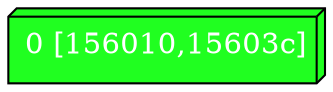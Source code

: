 diGraph libnss3{
	libnss3_0  [style=filled fillcolor="#20FF20" fontcolor="#ffffff" shape=box3d label="0 [156010,15603c]"]


}